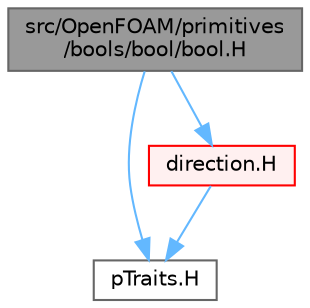 digraph "src/OpenFOAM/primitives/bools/bool/bool.H"
{
 // LATEX_PDF_SIZE
  bgcolor="transparent";
  edge [fontname=Helvetica,fontsize=10,labelfontname=Helvetica,labelfontsize=10];
  node [fontname=Helvetica,fontsize=10,shape=box,height=0.2,width=0.4];
  Node1 [id="Node000001",label="src/OpenFOAM/primitives\l/bools/bool/bool.H",height=0.2,width=0.4,color="gray40", fillcolor="grey60", style="filled", fontcolor="black",tooltip="System bool."];
  Node1 -> Node2 [id="edge1_Node000001_Node000002",color="steelblue1",style="solid",tooltip=" "];
  Node2 [id="Node000002",label="pTraits.H",height=0.2,width=0.4,color="grey40", fillcolor="white", style="filled",URL="$pTraits_8H.html",tooltip=" "];
  Node1 -> Node3 [id="edge2_Node000001_Node000003",color="steelblue1",style="solid",tooltip=" "];
  Node3 [id="Node000003",label="direction.H",height=0.2,width=0.4,color="red", fillcolor="#FFF0F0", style="filled",URL="$direction_8H.html",tooltip="Direction is an 8-bit unsigned integer type used to represent Cartesian directions,..."];
  Node3 -> Node2 [id="edge3_Node000003_Node000002",color="steelblue1",style="solid",tooltip=" "];
}
